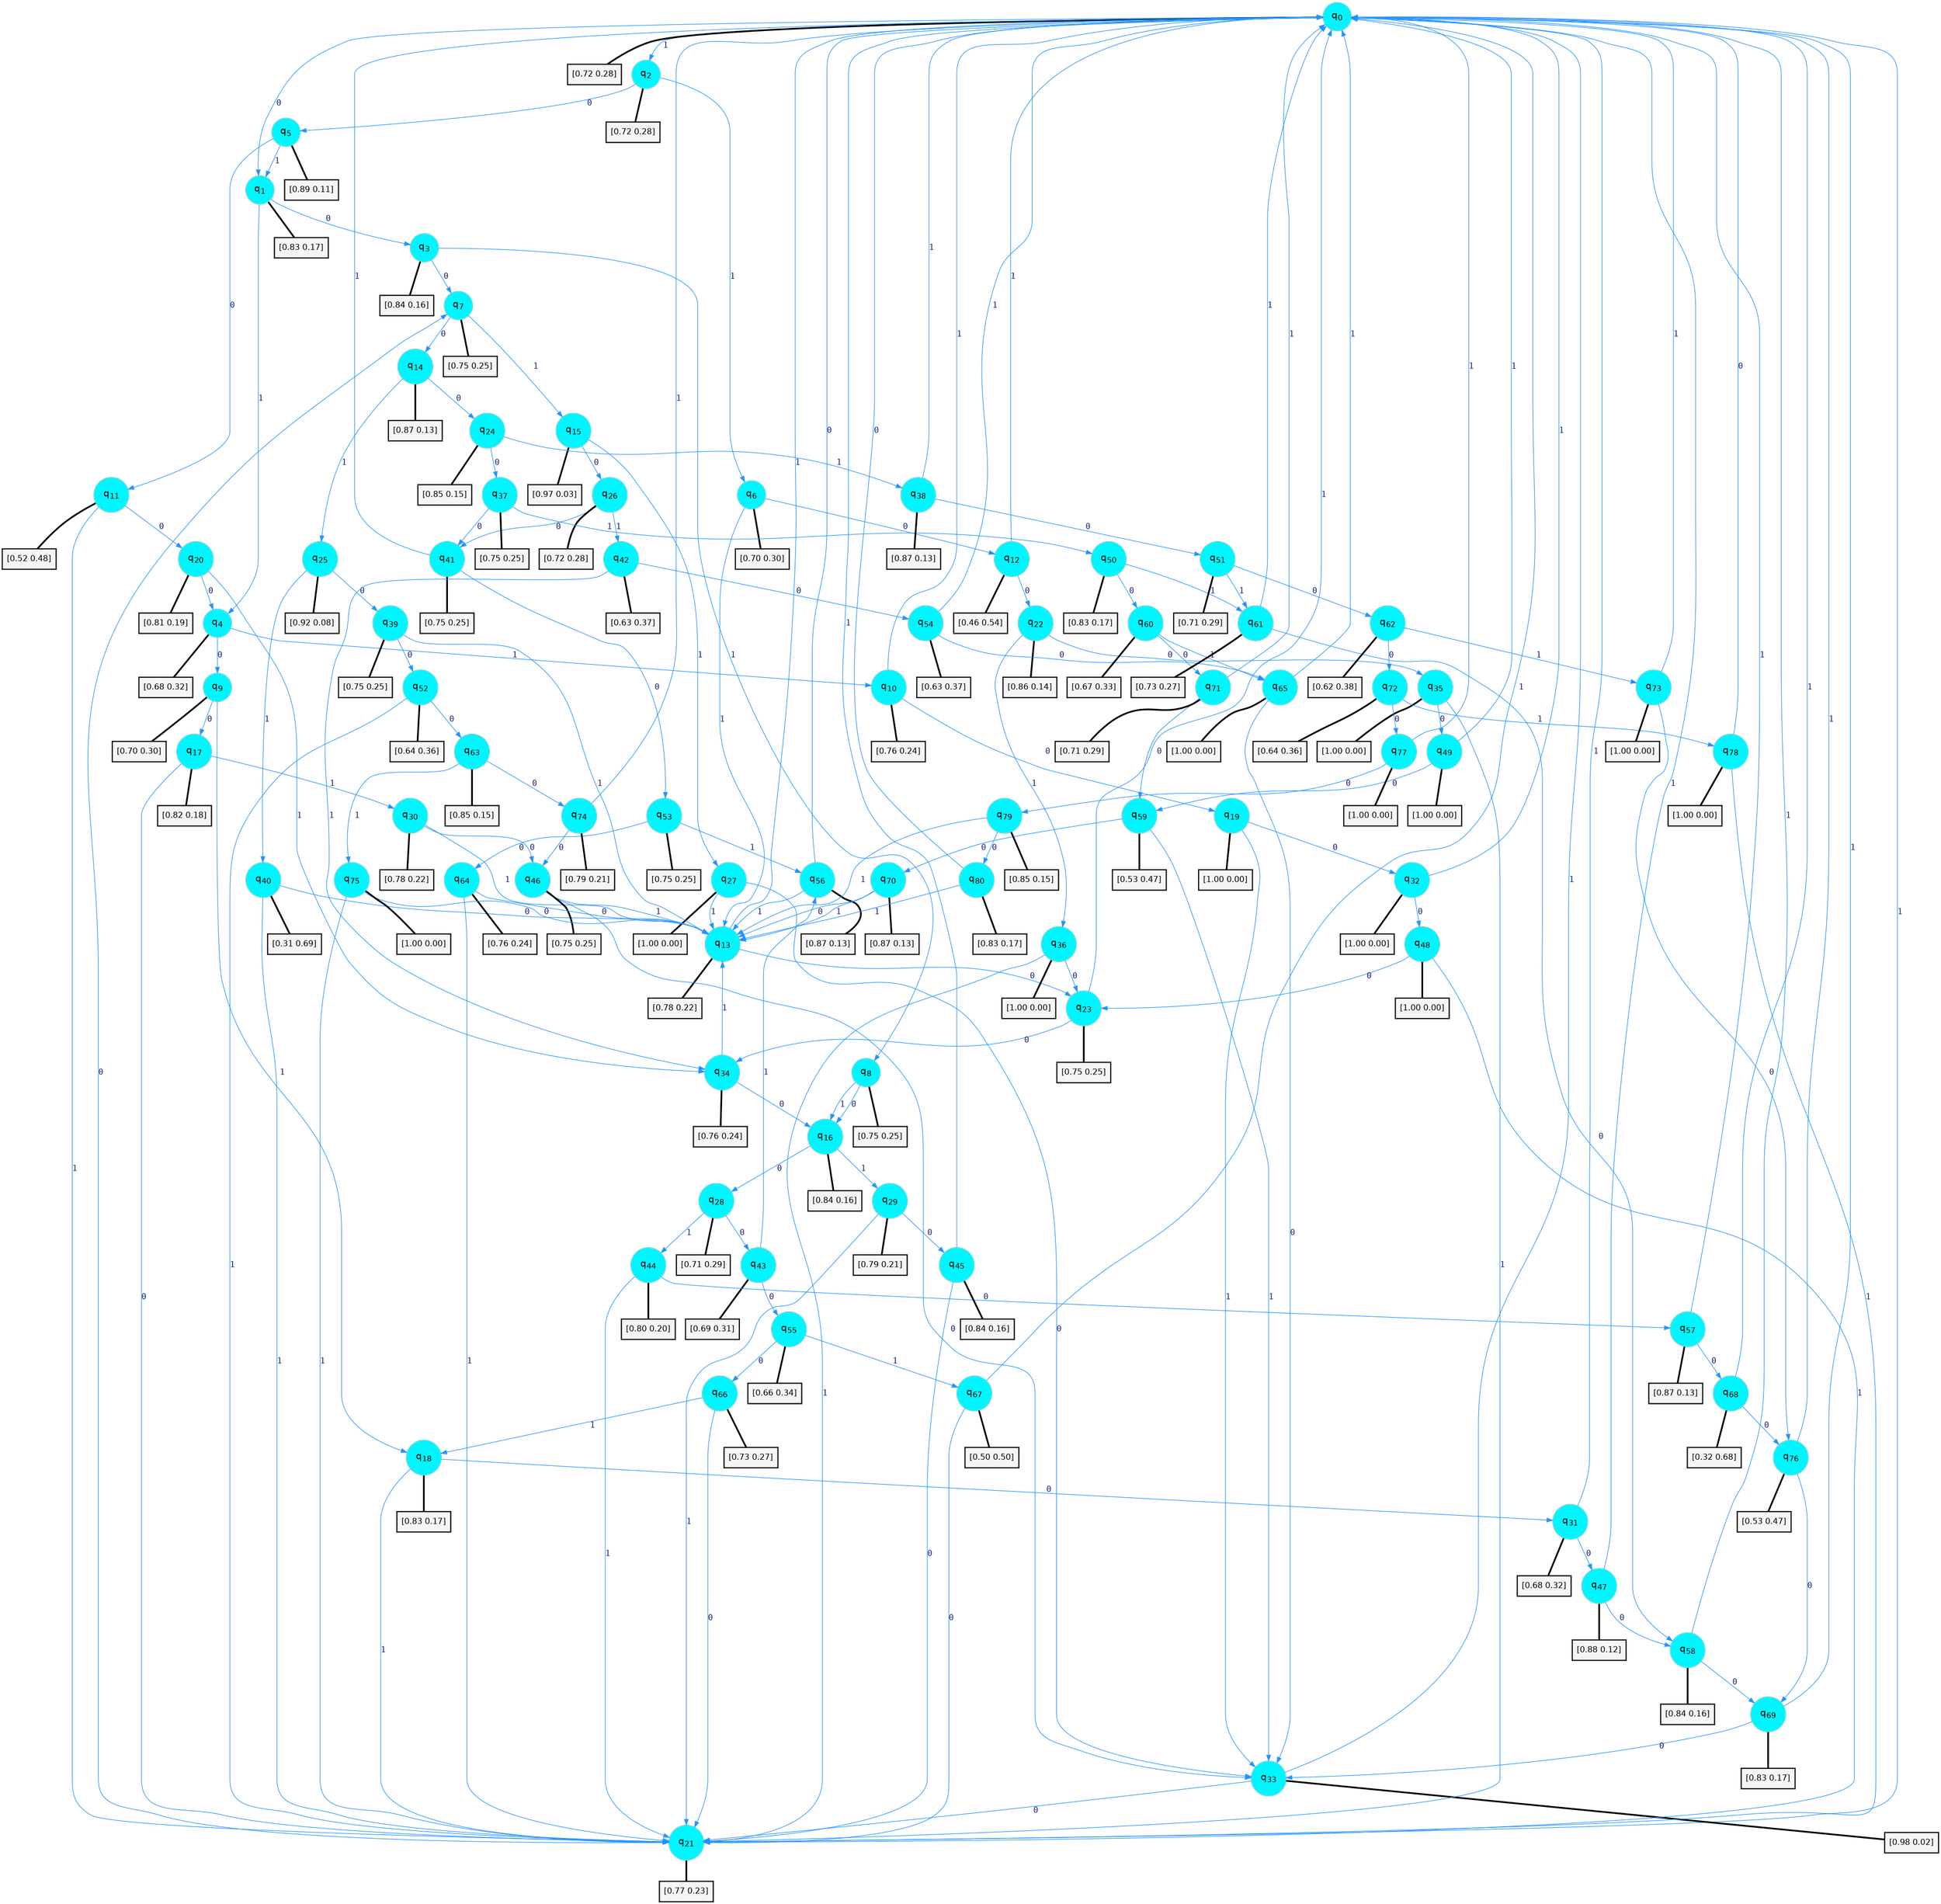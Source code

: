 digraph G {
graph [
bgcolor=transparent, dpi=300, rankdir=TD, size="40,25"];
node [
color=gray, fillcolor=turquoise1, fontcolor=black, fontname=Helvetica, fontsize=16, fontweight=bold, shape=circle, style=filled];
edge [
arrowsize=1, color=dodgerblue1, fontcolor=midnightblue, fontname=courier, fontweight=bold, penwidth=1, style=solid, weight=20];
0[label=<q<SUB>0</SUB>>];
1[label=<q<SUB>1</SUB>>];
2[label=<q<SUB>2</SUB>>];
3[label=<q<SUB>3</SUB>>];
4[label=<q<SUB>4</SUB>>];
5[label=<q<SUB>5</SUB>>];
6[label=<q<SUB>6</SUB>>];
7[label=<q<SUB>7</SUB>>];
8[label=<q<SUB>8</SUB>>];
9[label=<q<SUB>9</SUB>>];
10[label=<q<SUB>10</SUB>>];
11[label=<q<SUB>11</SUB>>];
12[label=<q<SUB>12</SUB>>];
13[label=<q<SUB>13</SUB>>];
14[label=<q<SUB>14</SUB>>];
15[label=<q<SUB>15</SUB>>];
16[label=<q<SUB>16</SUB>>];
17[label=<q<SUB>17</SUB>>];
18[label=<q<SUB>18</SUB>>];
19[label=<q<SUB>19</SUB>>];
20[label=<q<SUB>20</SUB>>];
21[label=<q<SUB>21</SUB>>];
22[label=<q<SUB>22</SUB>>];
23[label=<q<SUB>23</SUB>>];
24[label=<q<SUB>24</SUB>>];
25[label=<q<SUB>25</SUB>>];
26[label=<q<SUB>26</SUB>>];
27[label=<q<SUB>27</SUB>>];
28[label=<q<SUB>28</SUB>>];
29[label=<q<SUB>29</SUB>>];
30[label=<q<SUB>30</SUB>>];
31[label=<q<SUB>31</SUB>>];
32[label=<q<SUB>32</SUB>>];
33[label=<q<SUB>33</SUB>>];
34[label=<q<SUB>34</SUB>>];
35[label=<q<SUB>35</SUB>>];
36[label=<q<SUB>36</SUB>>];
37[label=<q<SUB>37</SUB>>];
38[label=<q<SUB>38</SUB>>];
39[label=<q<SUB>39</SUB>>];
40[label=<q<SUB>40</SUB>>];
41[label=<q<SUB>41</SUB>>];
42[label=<q<SUB>42</SUB>>];
43[label=<q<SUB>43</SUB>>];
44[label=<q<SUB>44</SUB>>];
45[label=<q<SUB>45</SUB>>];
46[label=<q<SUB>46</SUB>>];
47[label=<q<SUB>47</SUB>>];
48[label=<q<SUB>48</SUB>>];
49[label=<q<SUB>49</SUB>>];
50[label=<q<SUB>50</SUB>>];
51[label=<q<SUB>51</SUB>>];
52[label=<q<SUB>52</SUB>>];
53[label=<q<SUB>53</SUB>>];
54[label=<q<SUB>54</SUB>>];
55[label=<q<SUB>55</SUB>>];
56[label=<q<SUB>56</SUB>>];
57[label=<q<SUB>57</SUB>>];
58[label=<q<SUB>58</SUB>>];
59[label=<q<SUB>59</SUB>>];
60[label=<q<SUB>60</SUB>>];
61[label=<q<SUB>61</SUB>>];
62[label=<q<SUB>62</SUB>>];
63[label=<q<SUB>63</SUB>>];
64[label=<q<SUB>64</SUB>>];
65[label=<q<SUB>65</SUB>>];
66[label=<q<SUB>66</SUB>>];
67[label=<q<SUB>67</SUB>>];
68[label=<q<SUB>68</SUB>>];
69[label=<q<SUB>69</SUB>>];
70[label=<q<SUB>70</SUB>>];
71[label=<q<SUB>71</SUB>>];
72[label=<q<SUB>72</SUB>>];
73[label=<q<SUB>73</SUB>>];
74[label=<q<SUB>74</SUB>>];
75[label=<q<SUB>75</SUB>>];
76[label=<q<SUB>76</SUB>>];
77[label=<q<SUB>77</SUB>>];
78[label=<q<SUB>78</SUB>>];
79[label=<q<SUB>79</SUB>>];
80[label=<q<SUB>80</SUB>>];
81[label="[0.72 0.28]", shape=box,fontcolor=black, fontname=Helvetica, fontsize=14, penwidth=2, fillcolor=whitesmoke,color=black];
82[label="[0.83 0.17]", shape=box,fontcolor=black, fontname=Helvetica, fontsize=14, penwidth=2, fillcolor=whitesmoke,color=black];
83[label="[0.72 0.28]", shape=box,fontcolor=black, fontname=Helvetica, fontsize=14, penwidth=2, fillcolor=whitesmoke,color=black];
84[label="[0.84 0.16]", shape=box,fontcolor=black, fontname=Helvetica, fontsize=14, penwidth=2, fillcolor=whitesmoke,color=black];
85[label="[0.68 0.32]", shape=box,fontcolor=black, fontname=Helvetica, fontsize=14, penwidth=2, fillcolor=whitesmoke,color=black];
86[label="[0.89 0.11]", shape=box,fontcolor=black, fontname=Helvetica, fontsize=14, penwidth=2, fillcolor=whitesmoke,color=black];
87[label="[0.70 0.30]", shape=box,fontcolor=black, fontname=Helvetica, fontsize=14, penwidth=2, fillcolor=whitesmoke,color=black];
88[label="[0.75 0.25]", shape=box,fontcolor=black, fontname=Helvetica, fontsize=14, penwidth=2, fillcolor=whitesmoke,color=black];
89[label="[0.75 0.25]", shape=box,fontcolor=black, fontname=Helvetica, fontsize=14, penwidth=2, fillcolor=whitesmoke,color=black];
90[label="[0.70 0.30]", shape=box,fontcolor=black, fontname=Helvetica, fontsize=14, penwidth=2, fillcolor=whitesmoke,color=black];
91[label="[0.76 0.24]", shape=box,fontcolor=black, fontname=Helvetica, fontsize=14, penwidth=2, fillcolor=whitesmoke,color=black];
92[label="[0.52 0.48]", shape=box,fontcolor=black, fontname=Helvetica, fontsize=14, penwidth=2, fillcolor=whitesmoke,color=black];
93[label="[0.46 0.54]", shape=box,fontcolor=black, fontname=Helvetica, fontsize=14, penwidth=2, fillcolor=whitesmoke,color=black];
94[label="[0.78 0.22]", shape=box,fontcolor=black, fontname=Helvetica, fontsize=14, penwidth=2, fillcolor=whitesmoke,color=black];
95[label="[0.87 0.13]", shape=box,fontcolor=black, fontname=Helvetica, fontsize=14, penwidth=2, fillcolor=whitesmoke,color=black];
96[label="[0.97 0.03]", shape=box,fontcolor=black, fontname=Helvetica, fontsize=14, penwidth=2, fillcolor=whitesmoke,color=black];
97[label="[0.84 0.16]", shape=box,fontcolor=black, fontname=Helvetica, fontsize=14, penwidth=2, fillcolor=whitesmoke,color=black];
98[label="[0.82 0.18]", shape=box,fontcolor=black, fontname=Helvetica, fontsize=14, penwidth=2, fillcolor=whitesmoke,color=black];
99[label="[0.83 0.17]", shape=box,fontcolor=black, fontname=Helvetica, fontsize=14, penwidth=2, fillcolor=whitesmoke,color=black];
100[label="[1.00 0.00]", shape=box,fontcolor=black, fontname=Helvetica, fontsize=14, penwidth=2, fillcolor=whitesmoke,color=black];
101[label="[0.81 0.19]", shape=box,fontcolor=black, fontname=Helvetica, fontsize=14, penwidth=2, fillcolor=whitesmoke,color=black];
102[label="[0.77 0.23]", shape=box,fontcolor=black, fontname=Helvetica, fontsize=14, penwidth=2, fillcolor=whitesmoke,color=black];
103[label="[0.86 0.14]", shape=box,fontcolor=black, fontname=Helvetica, fontsize=14, penwidth=2, fillcolor=whitesmoke,color=black];
104[label="[0.75 0.25]", shape=box,fontcolor=black, fontname=Helvetica, fontsize=14, penwidth=2, fillcolor=whitesmoke,color=black];
105[label="[0.85 0.15]", shape=box,fontcolor=black, fontname=Helvetica, fontsize=14, penwidth=2, fillcolor=whitesmoke,color=black];
106[label="[0.92 0.08]", shape=box,fontcolor=black, fontname=Helvetica, fontsize=14, penwidth=2, fillcolor=whitesmoke,color=black];
107[label="[0.72 0.28]", shape=box,fontcolor=black, fontname=Helvetica, fontsize=14, penwidth=2, fillcolor=whitesmoke,color=black];
108[label="[1.00 0.00]", shape=box,fontcolor=black, fontname=Helvetica, fontsize=14, penwidth=2, fillcolor=whitesmoke,color=black];
109[label="[0.71 0.29]", shape=box,fontcolor=black, fontname=Helvetica, fontsize=14, penwidth=2, fillcolor=whitesmoke,color=black];
110[label="[0.79 0.21]", shape=box,fontcolor=black, fontname=Helvetica, fontsize=14, penwidth=2, fillcolor=whitesmoke,color=black];
111[label="[0.78 0.22]", shape=box,fontcolor=black, fontname=Helvetica, fontsize=14, penwidth=2, fillcolor=whitesmoke,color=black];
112[label="[0.68 0.32]", shape=box,fontcolor=black, fontname=Helvetica, fontsize=14, penwidth=2, fillcolor=whitesmoke,color=black];
113[label="[1.00 0.00]", shape=box,fontcolor=black, fontname=Helvetica, fontsize=14, penwidth=2, fillcolor=whitesmoke,color=black];
114[label="[0.98 0.02]", shape=box,fontcolor=black, fontname=Helvetica, fontsize=14, penwidth=2, fillcolor=whitesmoke,color=black];
115[label="[0.76 0.24]", shape=box,fontcolor=black, fontname=Helvetica, fontsize=14, penwidth=2, fillcolor=whitesmoke,color=black];
116[label="[1.00 0.00]", shape=box,fontcolor=black, fontname=Helvetica, fontsize=14, penwidth=2, fillcolor=whitesmoke,color=black];
117[label="[1.00 0.00]", shape=box,fontcolor=black, fontname=Helvetica, fontsize=14, penwidth=2, fillcolor=whitesmoke,color=black];
118[label="[0.75 0.25]", shape=box,fontcolor=black, fontname=Helvetica, fontsize=14, penwidth=2, fillcolor=whitesmoke,color=black];
119[label="[0.87 0.13]", shape=box,fontcolor=black, fontname=Helvetica, fontsize=14, penwidth=2, fillcolor=whitesmoke,color=black];
120[label="[0.75 0.25]", shape=box,fontcolor=black, fontname=Helvetica, fontsize=14, penwidth=2, fillcolor=whitesmoke,color=black];
121[label="[0.31 0.69]", shape=box,fontcolor=black, fontname=Helvetica, fontsize=14, penwidth=2, fillcolor=whitesmoke,color=black];
122[label="[0.75 0.25]", shape=box,fontcolor=black, fontname=Helvetica, fontsize=14, penwidth=2, fillcolor=whitesmoke,color=black];
123[label="[0.63 0.37]", shape=box,fontcolor=black, fontname=Helvetica, fontsize=14, penwidth=2, fillcolor=whitesmoke,color=black];
124[label="[0.69 0.31]", shape=box,fontcolor=black, fontname=Helvetica, fontsize=14, penwidth=2, fillcolor=whitesmoke,color=black];
125[label="[0.80 0.20]", shape=box,fontcolor=black, fontname=Helvetica, fontsize=14, penwidth=2, fillcolor=whitesmoke,color=black];
126[label="[0.84 0.16]", shape=box,fontcolor=black, fontname=Helvetica, fontsize=14, penwidth=2, fillcolor=whitesmoke,color=black];
127[label="[0.75 0.25]", shape=box,fontcolor=black, fontname=Helvetica, fontsize=14, penwidth=2, fillcolor=whitesmoke,color=black];
128[label="[0.88 0.12]", shape=box,fontcolor=black, fontname=Helvetica, fontsize=14, penwidth=2, fillcolor=whitesmoke,color=black];
129[label="[1.00 0.00]", shape=box,fontcolor=black, fontname=Helvetica, fontsize=14, penwidth=2, fillcolor=whitesmoke,color=black];
130[label="[1.00 0.00]", shape=box,fontcolor=black, fontname=Helvetica, fontsize=14, penwidth=2, fillcolor=whitesmoke,color=black];
131[label="[0.83 0.17]", shape=box,fontcolor=black, fontname=Helvetica, fontsize=14, penwidth=2, fillcolor=whitesmoke,color=black];
132[label="[0.71 0.29]", shape=box,fontcolor=black, fontname=Helvetica, fontsize=14, penwidth=2, fillcolor=whitesmoke,color=black];
133[label="[0.64 0.36]", shape=box,fontcolor=black, fontname=Helvetica, fontsize=14, penwidth=2, fillcolor=whitesmoke,color=black];
134[label="[0.75 0.25]", shape=box,fontcolor=black, fontname=Helvetica, fontsize=14, penwidth=2, fillcolor=whitesmoke,color=black];
135[label="[0.63 0.37]", shape=box,fontcolor=black, fontname=Helvetica, fontsize=14, penwidth=2, fillcolor=whitesmoke,color=black];
136[label="[0.66 0.34]", shape=box,fontcolor=black, fontname=Helvetica, fontsize=14, penwidth=2, fillcolor=whitesmoke,color=black];
137[label="[0.87 0.13]", shape=box,fontcolor=black, fontname=Helvetica, fontsize=14, penwidth=2, fillcolor=whitesmoke,color=black];
138[label="[0.87 0.13]", shape=box,fontcolor=black, fontname=Helvetica, fontsize=14, penwidth=2, fillcolor=whitesmoke,color=black];
139[label="[0.84 0.16]", shape=box,fontcolor=black, fontname=Helvetica, fontsize=14, penwidth=2, fillcolor=whitesmoke,color=black];
140[label="[0.53 0.47]", shape=box,fontcolor=black, fontname=Helvetica, fontsize=14, penwidth=2, fillcolor=whitesmoke,color=black];
141[label="[0.67 0.33]", shape=box,fontcolor=black, fontname=Helvetica, fontsize=14, penwidth=2, fillcolor=whitesmoke,color=black];
142[label="[0.73 0.27]", shape=box,fontcolor=black, fontname=Helvetica, fontsize=14, penwidth=2, fillcolor=whitesmoke,color=black];
143[label="[0.62 0.38]", shape=box,fontcolor=black, fontname=Helvetica, fontsize=14, penwidth=2, fillcolor=whitesmoke,color=black];
144[label="[0.85 0.15]", shape=box,fontcolor=black, fontname=Helvetica, fontsize=14, penwidth=2, fillcolor=whitesmoke,color=black];
145[label="[0.76 0.24]", shape=box,fontcolor=black, fontname=Helvetica, fontsize=14, penwidth=2, fillcolor=whitesmoke,color=black];
146[label="[1.00 0.00]", shape=box,fontcolor=black, fontname=Helvetica, fontsize=14, penwidth=2, fillcolor=whitesmoke,color=black];
147[label="[0.73 0.27]", shape=box,fontcolor=black, fontname=Helvetica, fontsize=14, penwidth=2, fillcolor=whitesmoke,color=black];
148[label="[0.50 0.50]", shape=box,fontcolor=black, fontname=Helvetica, fontsize=14, penwidth=2, fillcolor=whitesmoke,color=black];
149[label="[0.32 0.68]", shape=box,fontcolor=black, fontname=Helvetica, fontsize=14, penwidth=2, fillcolor=whitesmoke,color=black];
150[label="[0.83 0.17]", shape=box,fontcolor=black, fontname=Helvetica, fontsize=14, penwidth=2, fillcolor=whitesmoke,color=black];
151[label="[0.87 0.13]", shape=box,fontcolor=black, fontname=Helvetica, fontsize=14, penwidth=2, fillcolor=whitesmoke,color=black];
152[label="[0.71 0.29]", shape=box,fontcolor=black, fontname=Helvetica, fontsize=14, penwidth=2, fillcolor=whitesmoke,color=black];
153[label="[0.64 0.36]", shape=box,fontcolor=black, fontname=Helvetica, fontsize=14, penwidth=2, fillcolor=whitesmoke,color=black];
154[label="[1.00 0.00]", shape=box,fontcolor=black, fontname=Helvetica, fontsize=14, penwidth=2, fillcolor=whitesmoke,color=black];
155[label="[0.79 0.21]", shape=box,fontcolor=black, fontname=Helvetica, fontsize=14, penwidth=2, fillcolor=whitesmoke,color=black];
156[label="[1.00 0.00]", shape=box,fontcolor=black, fontname=Helvetica, fontsize=14, penwidth=2, fillcolor=whitesmoke,color=black];
157[label="[0.53 0.47]", shape=box,fontcolor=black, fontname=Helvetica, fontsize=14, penwidth=2, fillcolor=whitesmoke,color=black];
158[label="[1.00 0.00]", shape=box,fontcolor=black, fontname=Helvetica, fontsize=14, penwidth=2, fillcolor=whitesmoke,color=black];
159[label="[1.00 0.00]", shape=box,fontcolor=black, fontname=Helvetica, fontsize=14, penwidth=2, fillcolor=whitesmoke,color=black];
160[label="[0.85 0.15]", shape=box,fontcolor=black, fontname=Helvetica, fontsize=14, penwidth=2, fillcolor=whitesmoke,color=black];
161[label="[0.83 0.17]", shape=box,fontcolor=black, fontname=Helvetica, fontsize=14, penwidth=2, fillcolor=whitesmoke,color=black];
0->1 [label=0];
0->2 [label=1];
0->81 [arrowhead=none, penwidth=3,color=black];
1->3 [label=0];
1->4 [label=1];
1->82 [arrowhead=none, penwidth=3,color=black];
2->5 [label=0];
2->6 [label=1];
2->83 [arrowhead=none, penwidth=3,color=black];
3->7 [label=0];
3->8 [label=1];
3->84 [arrowhead=none, penwidth=3,color=black];
4->9 [label=0];
4->10 [label=1];
4->85 [arrowhead=none, penwidth=3,color=black];
5->11 [label=0];
5->1 [label=1];
5->86 [arrowhead=none, penwidth=3,color=black];
6->12 [label=0];
6->13 [label=1];
6->87 [arrowhead=none, penwidth=3,color=black];
7->14 [label=0];
7->15 [label=1];
7->88 [arrowhead=none, penwidth=3,color=black];
8->16 [label=0];
8->16 [label=1];
8->89 [arrowhead=none, penwidth=3,color=black];
9->17 [label=0];
9->18 [label=1];
9->90 [arrowhead=none, penwidth=3,color=black];
10->19 [label=0];
10->0 [label=1];
10->91 [arrowhead=none, penwidth=3,color=black];
11->20 [label=0];
11->21 [label=1];
11->92 [arrowhead=none, penwidth=3,color=black];
12->22 [label=0];
12->0 [label=1];
12->93 [arrowhead=none, penwidth=3,color=black];
13->23 [label=0];
13->0 [label=1];
13->94 [arrowhead=none, penwidth=3,color=black];
14->24 [label=0];
14->25 [label=1];
14->95 [arrowhead=none, penwidth=3,color=black];
15->26 [label=0];
15->27 [label=1];
15->96 [arrowhead=none, penwidth=3,color=black];
16->28 [label=0];
16->29 [label=1];
16->97 [arrowhead=none, penwidth=3,color=black];
17->21 [label=0];
17->30 [label=1];
17->98 [arrowhead=none, penwidth=3,color=black];
18->31 [label=0];
18->21 [label=1];
18->99 [arrowhead=none, penwidth=3,color=black];
19->32 [label=0];
19->33 [label=1];
19->100 [arrowhead=none, penwidth=3,color=black];
20->4 [label=0];
20->34 [label=1];
20->101 [arrowhead=none, penwidth=3,color=black];
21->7 [label=0];
21->0 [label=1];
21->102 [arrowhead=none, penwidth=3,color=black];
22->35 [label=0];
22->36 [label=1];
22->103 [arrowhead=none, penwidth=3,color=black];
23->34 [label=0];
23->0 [label=1];
23->104 [arrowhead=none, penwidth=3,color=black];
24->37 [label=0];
24->38 [label=1];
24->105 [arrowhead=none, penwidth=3,color=black];
25->39 [label=0];
25->40 [label=1];
25->106 [arrowhead=none, penwidth=3,color=black];
26->41 [label=0];
26->42 [label=1];
26->107 [arrowhead=none, penwidth=3,color=black];
27->33 [label=0];
27->13 [label=1];
27->108 [arrowhead=none, penwidth=3,color=black];
28->43 [label=0];
28->44 [label=1];
28->109 [arrowhead=none, penwidth=3,color=black];
29->45 [label=0];
29->21 [label=1];
29->110 [arrowhead=none, penwidth=3,color=black];
30->46 [label=0];
30->13 [label=1];
30->111 [arrowhead=none, penwidth=3,color=black];
31->47 [label=0];
31->0 [label=1];
31->112 [arrowhead=none, penwidth=3,color=black];
32->48 [label=0];
32->0 [label=1];
32->113 [arrowhead=none, penwidth=3,color=black];
33->21 [label=0];
33->0 [label=1];
33->114 [arrowhead=none, penwidth=3,color=black];
34->16 [label=0];
34->13 [label=1];
34->115 [arrowhead=none, penwidth=3,color=black];
35->49 [label=0];
35->21 [label=1];
35->116 [arrowhead=none, penwidth=3,color=black];
36->23 [label=0];
36->21 [label=1];
36->117 [arrowhead=none, penwidth=3,color=black];
37->41 [label=0];
37->50 [label=1];
37->118 [arrowhead=none, penwidth=3,color=black];
38->51 [label=0];
38->0 [label=1];
38->119 [arrowhead=none, penwidth=3,color=black];
39->52 [label=0];
39->13 [label=1];
39->120 [arrowhead=none, penwidth=3,color=black];
40->13 [label=0];
40->21 [label=1];
40->121 [arrowhead=none, penwidth=3,color=black];
41->53 [label=0];
41->0 [label=1];
41->122 [arrowhead=none, penwidth=3,color=black];
42->54 [label=0];
42->34 [label=1];
42->123 [arrowhead=none, penwidth=3,color=black];
43->55 [label=0];
43->56 [label=1];
43->124 [arrowhead=none, penwidth=3,color=black];
44->57 [label=0];
44->21 [label=1];
44->125 [arrowhead=none, penwidth=3,color=black];
45->21 [label=0];
45->0 [label=1];
45->126 [arrowhead=none, penwidth=3,color=black];
46->33 [label=0];
46->13 [label=1];
46->127 [arrowhead=none, penwidth=3,color=black];
47->58 [label=0];
47->0 [label=1];
47->128 [arrowhead=none, penwidth=3,color=black];
48->23 [label=0];
48->21 [label=1];
48->129 [arrowhead=none, penwidth=3,color=black];
49->59 [label=0];
49->0 [label=1];
49->130 [arrowhead=none, penwidth=3,color=black];
50->60 [label=0];
50->61 [label=1];
50->131 [arrowhead=none, penwidth=3,color=black];
51->62 [label=0];
51->61 [label=1];
51->132 [arrowhead=none, penwidth=3,color=black];
52->63 [label=0];
52->21 [label=1];
52->133 [arrowhead=none, penwidth=3,color=black];
53->64 [label=0];
53->56 [label=1];
53->134 [arrowhead=none, penwidth=3,color=black];
54->65 [label=0];
54->0 [label=1];
54->135 [arrowhead=none, penwidth=3,color=black];
55->66 [label=0];
55->67 [label=1];
55->136 [arrowhead=none, penwidth=3,color=black];
56->0 [label=0];
56->13 [label=1];
56->137 [arrowhead=none, penwidth=3,color=black];
57->68 [label=0];
57->0 [label=1];
57->138 [arrowhead=none, penwidth=3,color=black];
58->69 [label=0];
58->0 [label=1];
58->139 [arrowhead=none, penwidth=3,color=black];
59->70 [label=0];
59->33 [label=1];
59->140 [arrowhead=none, penwidth=3,color=black];
60->71 [label=0];
60->65 [label=1];
60->141 [arrowhead=none, penwidth=3,color=black];
61->58 [label=0];
61->0 [label=1];
61->142 [arrowhead=none, penwidth=3,color=black];
62->72 [label=0];
62->73 [label=1];
62->143 [arrowhead=none, penwidth=3,color=black];
63->74 [label=0];
63->75 [label=1];
63->144 [arrowhead=none, penwidth=3,color=black];
64->13 [label=0];
64->21 [label=1];
64->145 [arrowhead=none, penwidth=3,color=black];
65->33 [label=0];
65->0 [label=1];
65->146 [arrowhead=none, penwidth=3,color=black];
66->21 [label=0];
66->18 [label=1];
66->147 [arrowhead=none, penwidth=3,color=black];
67->21 [label=0];
67->0 [label=1];
67->148 [arrowhead=none, penwidth=3,color=black];
68->76 [label=0];
68->0 [label=1];
68->149 [arrowhead=none, penwidth=3,color=black];
69->33 [label=0];
69->0 [label=1];
69->150 [arrowhead=none, penwidth=3,color=black];
70->13 [label=0];
70->13 [label=1];
70->151 [arrowhead=none, penwidth=3,color=black];
71->59 [label=0];
71->0 [label=1];
71->152 [arrowhead=none, penwidth=3,color=black];
72->77 [label=0];
72->78 [label=1];
72->153 [arrowhead=none, penwidth=3,color=black];
73->76 [label=0];
73->0 [label=1];
73->154 [arrowhead=none, penwidth=3,color=black];
74->46 [label=0];
74->0 [label=1];
74->155 [arrowhead=none, penwidth=3,color=black];
75->13 [label=0];
75->21 [label=1];
75->156 [arrowhead=none, penwidth=3,color=black];
76->69 [label=0];
76->0 [label=1];
76->157 [arrowhead=none, penwidth=3,color=black];
77->79 [label=0];
77->0 [label=1];
77->158 [arrowhead=none, penwidth=3,color=black];
78->0 [label=0];
78->21 [label=1];
78->159 [arrowhead=none, penwidth=3,color=black];
79->80 [label=0];
79->13 [label=1];
79->160 [arrowhead=none, penwidth=3,color=black];
80->0 [label=0];
80->13 [label=1];
80->161 [arrowhead=none, penwidth=3,color=black];
}
